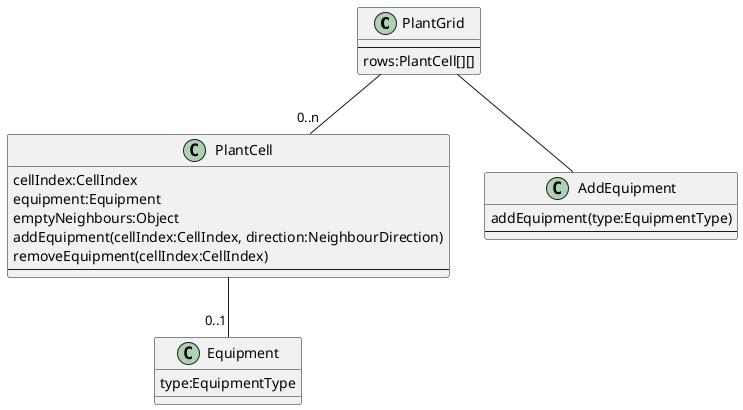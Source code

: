@startuml

class PlantGrid {
    --
    rows:PlantCell[][]
}

class PlantCell {
    cellIndex:CellIndex
    equipment:Equipment
    emptyNeighbours:Object
    addEquipment(cellIndex:CellIndex, direction:NeighbourDirection)
    removeEquipment(cellIndex:CellIndex)
    --
}

class Equipment {
    type:EquipmentType
}

class AddEquipment {
    addEquipment(type:EquipmentType)
    --
}

PlantGrid -- "0..n" PlantCell
PlantGrid -- AddEquipment
PlantCell -- "0..1" Equipment

@enduml